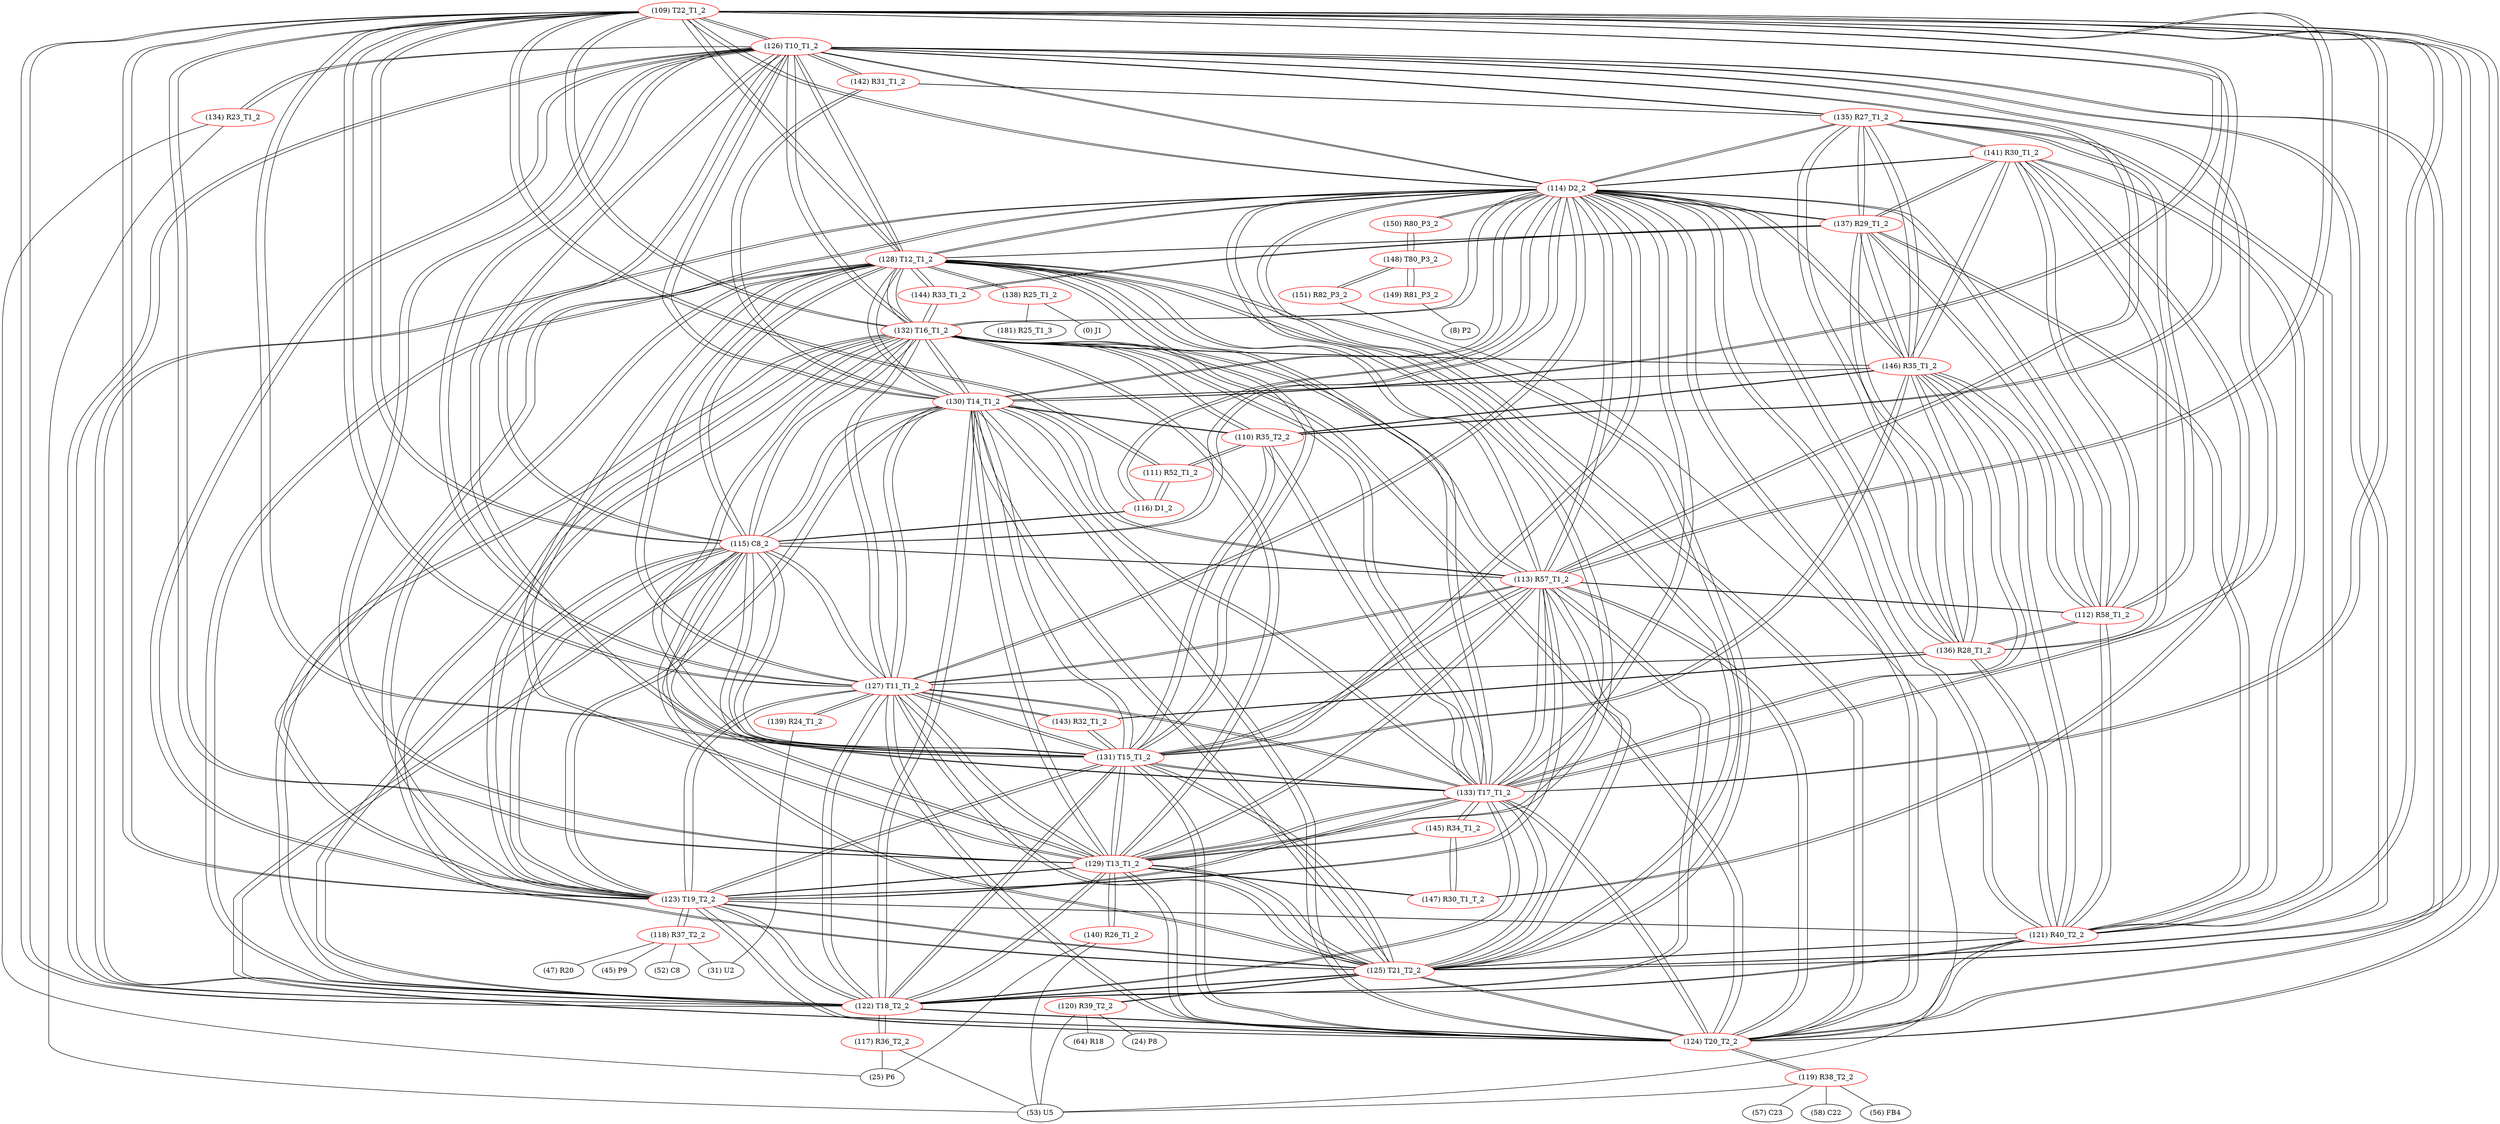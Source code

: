 graph {
	109 [label="(109) T22_T1_2" color=red]
	126 [label="(126) T10_T1_2"]
	127 [label="(127) T11_T1_2"]
	128 [label="(128) T12_T1_2"]
	129 [label="(129) T13_T1_2"]
	124 [label="(124) T20_T2_2"]
	130 [label="(130) T14_T1_2"]
	131 [label="(131) T15_T1_2"]
	122 [label="(122) T18_T2_2"]
	125 [label="(125) T21_T2_2"]
	123 [label="(123) T19_T2_2"]
	115 [label="(115) C8_2"]
	132 [label="(132) T16_T1_2"]
	133 [label="(133) T17_T1_2"]
	114 [label="(114) D2_2"]
	113 [label="(113) R57_T1_2"]
	110 [label="(110) R35_T2_2"]
	111 [label="(111) R52_T1_2"]
	121 [label="(121) R40_T2_2"]
	110 [label="(110) R35_T2_2" color=red]
	111 [label="(111) R52_T1_2"]
	109 [label="(109) T22_T1_2"]
	130 [label="(130) T14_T1_2"]
	131 [label="(131) T15_T1_2"]
	133 [label="(133) T17_T1_2"]
	132 [label="(132) T16_T1_2"]
	146 [label="(146) R35_T1_2"]
	111 [label="(111) R52_T1_2" color=red]
	116 [label="(116) D1_2"]
	110 [label="(110) R35_T2_2"]
	109 [label="(109) T22_T1_2"]
	112 [label="(112) R58_T1_2" color=red]
	114 [label="(114) D2_2"]
	121 [label="(121) R40_T2_2"]
	135 [label="(135) R27_T1_2"]
	136 [label="(136) R28_T1_2"]
	137 [label="(137) R29_T1_2"]
	141 [label="(141) R30_T1_2"]
	146 [label="(146) R35_T1_2"]
	113 [label="(113) R57_T1_2"]
	113 [label="(113) R57_T1_2" color=red]
	126 [label="(126) T10_T1_2"]
	127 [label="(127) T11_T1_2"]
	128 [label="(128) T12_T1_2"]
	129 [label="(129) T13_T1_2"]
	124 [label="(124) T20_T2_2"]
	130 [label="(130) T14_T1_2"]
	131 [label="(131) T15_T1_2"]
	122 [label="(122) T18_T2_2"]
	125 [label="(125) T21_T2_2"]
	123 [label="(123) T19_T2_2"]
	115 [label="(115) C8_2"]
	132 [label="(132) T16_T1_2"]
	133 [label="(133) T17_T1_2"]
	114 [label="(114) D2_2"]
	109 [label="(109) T22_T1_2"]
	112 [label="(112) R58_T1_2"]
	114 [label="(114) D2_2" color=red]
	112 [label="(112) R58_T1_2"]
	121 [label="(121) R40_T2_2"]
	135 [label="(135) R27_T1_2"]
	136 [label="(136) R28_T1_2"]
	137 [label="(137) R29_T1_2"]
	141 [label="(141) R30_T1_2"]
	146 [label="(146) R35_T1_2"]
	126 [label="(126) T10_T1_2"]
	127 [label="(127) T11_T1_2"]
	128 [label="(128) T12_T1_2"]
	129 [label="(129) T13_T1_2"]
	124 [label="(124) T20_T2_2"]
	130 [label="(130) T14_T1_2"]
	131 [label="(131) T15_T1_2"]
	122 [label="(122) T18_T2_2"]
	125 [label="(125) T21_T2_2"]
	123 [label="(123) T19_T2_2"]
	115 [label="(115) C8_2"]
	132 [label="(132) T16_T1_2"]
	133 [label="(133) T17_T1_2"]
	109 [label="(109) T22_T1_2"]
	113 [label="(113) R57_T1_2"]
	116 [label="(116) D1_2"]
	150 [label="(150) R80_P3_2"]
	115 [label="(115) C8_2" color=red]
	126 [label="(126) T10_T1_2"]
	127 [label="(127) T11_T1_2"]
	128 [label="(128) T12_T1_2"]
	129 [label="(129) T13_T1_2"]
	124 [label="(124) T20_T2_2"]
	130 [label="(130) T14_T1_2"]
	131 [label="(131) T15_T1_2"]
	122 [label="(122) T18_T2_2"]
	125 [label="(125) T21_T2_2"]
	123 [label="(123) T19_T2_2"]
	132 [label="(132) T16_T1_2"]
	133 [label="(133) T17_T1_2"]
	114 [label="(114) D2_2"]
	109 [label="(109) T22_T1_2"]
	113 [label="(113) R57_T1_2"]
	116 [label="(116) D1_2"]
	116 [label="(116) D1_2" color=red]
	114 [label="(114) D2_2"]
	115 [label="(115) C8_2"]
	111 [label="(111) R52_T1_2"]
	117 [label="(117) R36_T2_2" color=red]
	53 [label="(53) U5"]
	25 [label="(25) P6"]
	122 [label="(122) T18_T2_2"]
	118 [label="(118) R37_T2_2" color=red]
	31 [label="(31) U2"]
	47 [label="(47) R20"]
	45 [label="(45) P9"]
	52 [label="(52) C8"]
	123 [label="(123) T19_T2_2"]
	119 [label="(119) R38_T2_2" color=red]
	56 [label="(56) FB4"]
	57 [label="(57) C23"]
	58 [label="(58) C22"]
	53 [label="(53) U5"]
	124 [label="(124) T20_T2_2"]
	120 [label="(120) R39_T2_2" color=red]
	53 [label="(53) U5"]
	64 [label="(64) R18"]
	24 [label="(24) P8"]
	125 [label="(125) T21_T2_2"]
	121 [label="(121) R40_T2_2" color=red]
	114 [label="(114) D2_2"]
	112 [label="(112) R58_T1_2"]
	135 [label="(135) R27_T1_2"]
	136 [label="(136) R28_T1_2"]
	137 [label="(137) R29_T1_2"]
	141 [label="(141) R30_T1_2"]
	146 [label="(146) R35_T1_2"]
	124 [label="(124) T20_T2_2"]
	125 [label="(125) T21_T2_2"]
	123 [label="(123) T19_T2_2"]
	109 [label="(109) T22_T1_2"]
	122 [label="(122) T18_T2_2"]
	122 [label="(122) T18_T2_2" color=red]
	126 [label="(126) T10_T1_2"]
	127 [label="(127) T11_T1_2"]
	128 [label="(128) T12_T1_2"]
	129 [label="(129) T13_T1_2"]
	124 [label="(124) T20_T2_2"]
	130 [label="(130) T14_T1_2"]
	131 [label="(131) T15_T1_2"]
	125 [label="(125) T21_T2_2"]
	123 [label="(123) T19_T2_2"]
	115 [label="(115) C8_2"]
	132 [label="(132) T16_T1_2"]
	133 [label="(133) T17_T1_2"]
	114 [label="(114) D2_2"]
	109 [label="(109) T22_T1_2"]
	113 [label="(113) R57_T1_2"]
	121 [label="(121) R40_T2_2"]
	117 [label="(117) R36_T2_2"]
	123 [label="(123) T19_T2_2" color=red]
	126 [label="(126) T10_T1_2"]
	127 [label="(127) T11_T1_2"]
	128 [label="(128) T12_T1_2"]
	129 [label="(129) T13_T1_2"]
	124 [label="(124) T20_T2_2"]
	130 [label="(130) T14_T1_2"]
	131 [label="(131) T15_T1_2"]
	122 [label="(122) T18_T2_2"]
	125 [label="(125) T21_T2_2"]
	115 [label="(115) C8_2"]
	132 [label="(132) T16_T1_2"]
	133 [label="(133) T17_T1_2"]
	114 [label="(114) D2_2"]
	109 [label="(109) T22_T1_2"]
	113 [label="(113) R57_T1_2"]
	121 [label="(121) R40_T2_2"]
	118 [label="(118) R37_T2_2"]
	124 [label="(124) T20_T2_2" color=red]
	126 [label="(126) T10_T1_2"]
	127 [label="(127) T11_T1_2"]
	128 [label="(128) T12_T1_2"]
	129 [label="(129) T13_T1_2"]
	130 [label="(130) T14_T1_2"]
	131 [label="(131) T15_T1_2"]
	122 [label="(122) T18_T2_2"]
	125 [label="(125) T21_T2_2"]
	123 [label="(123) T19_T2_2"]
	115 [label="(115) C8_2"]
	132 [label="(132) T16_T1_2"]
	133 [label="(133) T17_T1_2"]
	114 [label="(114) D2_2"]
	109 [label="(109) T22_T1_2"]
	113 [label="(113) R57_T1_2"]
	121 [label="(121) R40_T2_2"]
	119 [label="(119) R38_T2_2"]
	125 [label="(125) T21_T2_2" color=red]
	126 [label="(126) T10_T1_2"]
	127 [label="(127) T11_T1_2"]
	128 [label="(128) T12_T1_2"]
	129 [label="(129) T13_T1_2"]
	124 [label="(124) T20_T2_2"]
	130 [label="(130) T14_T1_2"]
	131 [label="(131) T15_T1_2"]
	122 [label="(122) T18_T2_2"]
	123 [label="(123) T19_T2_2"]
	115 [label="(115) C8_2"]
	132 [label="(132) T16_T1_2"]
	133 [label="(133) T17_T1_2"]
	114 [label="(114) D2_2"]
	109 [label="(109) T22_T1_2"]
	113 [label="(113) R57_T1_2"]
	121 [label="(121) R40_T2_2"]
	120 [label="(120) R39_T2_2"]
	126 [label="(126) T10_T1_2" color=red]
	127 [label="(127) T11_T1_2"]
	128 [label="(128) T12_T1_2"]
	129 [label="(129) T13_T1_2"]
	124 [label="(124) T20_T2_2"]
	130 [label="(130) T14_T1_2"]
	131 [label="(131) T15_T1_2"]
	122 [label="(122) T18_T2_2"]
	125 [label="(125) T21_T2_2"]
	123 [label="(123) T19_T2_2"]
	115 [label="(115) C8_2"]
	132 [label="(132) T16_T1_2"]
	133 [label="(133) T17_T1_2"]
	114 [label="(114) D2_2"]
	109 [label="(109) T22_T1_2"]
	113 [label="(113) R57_T1_2"]
	134 [label="(134) R23_T1_2"]
	142 [label="(142) R31_T1_2"]
	135 [label="(135) R27_T1_2"]
	127 [label="(127) T11_T1_2" color=red]
	126 [label="(126) T10_T1_2"]
	128 [label="(128) T12_T1_2"]
	129 [label="(129) T13_T1_2"]
	124 [label="(124) T20_T2_2"]
	130 [label="(130) T14_T1_2"]
	131 [label="(131) T15_T1_2"]
	122 [label="(122) T18_T2_2"]
	125 [label="(125) T21_T2_2"]
	123 [label="(123) T19_T2_2"]
	115 [label="(115) C8_2"]
	132 [label="(132) T16_T1_2"]
	133 [label="(133) T17_T1_2"]
	114 [label="(114) D2_2"]
	109 [label="(109) T22_T1_2"]
	113 [label="(113) R57_T1_2"]
	139 [label="(139) R24_T1_2"]
	143 [label="(143) R32_T1_2"]
	136 [label="(136) R28_T1_2"]
	128 [label="(128) T12_T1_2" color=red]
	126 [label="(126) T10_T1_2"]
	127 [label="(127) T11_T1_2"]
	129 [label="(129) T13_T1_2"]
	124 [label="(124) T20_T2_2"]
	130 [label="(130) T14_T1_2"]
	131 [label="(131) T15_T1_2"]
	122 [label="(122) T18_T2_2"]
	125 [label="(125) T21_T2_2"]
	123 [label="(123) T19_T2_2"]
	115 [label="(115) C8_2"]
	132 [label="(132) T16_T1_2"]
	133 [label="(133) T17_T1_2"]
	114 [label="(114) D2_2"]
	109 [label="(109) T22_T1_2"]
	113 [label="(113) R57_T1_2"]
	144 [label="(144) R33_T1_2"]
	137 [label="(137) R29_T1_2"]
	138 [label="(138) R25_T1_2"]
	129 [label="(129) T13_T1_2" color=red]
	126 [label="(126) T10_T1_2"]
	127 [label="(127) T11_T1_2"]
	128 [label="(128) T12_T1_2"]
	124 [label="(124) T20_T2_2"]
	130 [label="(130) T14_T1_2"]
	131 [label="(131) T15_T1_2"]
	122 [label="(122) T18_T2_2"]
	125 [label="(125) T21_T2_2"]
	123 [label="(123) T19_T2_2"]
	115 [label="(115) C8_2"]
	132 [label="(132) T16_T1_2"]
	133 [label="(133) T17_T1_2"]
	114 [label="(114) D2_2"]
	109 [label="(109) T22_T1_2"]
	113 [label="(113) R57_T1_2"]
	145 [label="(145) R34_T1_2"]
	147 [label="(147) R30_T1_T_2"]
	140 [label="(140) R26_T1_2"]
	130 [label="(130) T14_T1_2" color=red]
	126 [label="(126) T10_T1_2"]
	127 [label="(127) T11_T1_2"]
	128 [label="(128) T12_T1_2"]
	129 [label="(129) T13_T1_2"]
	124 [label="(124) T20_T2_2"]
	131 [label="(131) T15_T1_2"]
	122 [label="(122) T18_T2_2"]
	125 [label="(125) T21_T2_2"]
	123 [label="(123) T19_T2_2"]
	115 [label="(115) C8_2"]
	132 [label="(132) T16_T1_2"]
	133 [label="(133) T17_T1_2"]
	114 [label="(114) D2_2"]
	109 [label="(109) T22_T1_2"]
	113 [label="(113) R57_T1_2"]
	146 [label="(146) R35_T1_2"]
	110 [label="(110) R35_T2_2"]
	142 [label="(142) R31_T1_2"]
	131 [label="(131) T15_T1_2" color=red]
	126 [label="(126) T10_T1_2"]
	127 [label="(127) T11_T1_2"]
	128 [label="(128) T12_T1_2"]
	129 [label="(129) T13_T1_2"]
	124 [label="(124) T20_T2_2"]
	130 [label="(130) T14_T1_2"]
	122 [label="(122) T18_T2_2"]
	125 [label="(125) T21_T2_2"]
	123 [label="(123) T19_T2_2"]
	115 [label="(115) C8_2"]
	132 [label="(132) T16_T1_2"]
	133 [label="(133) T17_T1_2"]
	114 [label="(114) D2_2"]
	109 [label="(109) T22_T1_2"]
	113 [label="(113) R57_T1_2"]
	146 [label="(146) R35_T1_2"]
	110 [label="(110) R35_T2_2"]
	143 [label="(143) R32_T1_2"]
	132 [label="(132) T16_T1_2" color=red]
	126 [label="(126) T10_T1_2"]
	127 [label="(127) T11_T1_2"]
	128 [label="(128) T12_T1_2"]
	129 [label="(129) T13_T1_2"]
	124 [label="(124) T20_T2_2"]
	130 [label="(130) T14_T1_2"]
	131 [label="(131) T15_T1_2"]
	122 [label="(122) T18_T2_2"]
	125 [label="(125) T21_T2_2"]
	123 [label="(123) T19_T2_2"]
	115 [label="(115) C8_2"]
	133 [label="(133) T17_T1_2"]
	114 [label="(114) D2_2"]
	109 [label="(109) T22_T1_2"]
	113 [label="(113) R57_T1_2"]
	146 [label="(146) R35_T1_2"]
	110 [label="(110) R35_T2_2"]
	144 [label="(144) R33_T1_2"]
	133 [label="(133) T17_T1_2" color=red]
	126 [label="(126) T10_T1_2"]
	127 [label="(127) T11_T1_2"]
	128 [label="(128) T12_T1_2"]
	129 [label="(129) T13_T1_2"]
	124 [label="(124) T20_T2_2"]
	130 [label="(130) T14_T1_2"]
	131 [label="(131) T15_T1_2"]
	122 [label="(122) T18_T2_2"]
	125 [label="(125) T21_T2_2"]
	123 [label="(123) T19_T2_2"]
	115 [label="(115) C8_2"]
	132 [label="(132) T16_T1_2"]
	114 [label="(114) D2_2"]
	109 [label="(109) T22_T1_2"]
	113 [label="(113) R57_T1_2"]
	146 [label="(146) R35_T1_2"]
	110 [label="(110) R35_T2_2"]
	145 [label="(145) R34_T1_2"]
	134 [label="(134) R23_T1_2" color=red]
	53 [label="(53) U5"]
	25 [label="(25) P6"]
	126 [label="(126) T10_T1_2"]
	135 [label="(135) R27_T1_2" color=red]
	114 [label="(114) D2_2"]
	112 [label="(112) R58_T1_2"]
	121 [label="(121) R40_T2_2"]
	136 [label="(136) R28_T1_2"]
	137 [label="(137) R29_T1_2"]
	141 [label="(141) R30_T1_2"]
	146 [label="(146) R35_T1_2"]
	142 [label="(142) R31_T1_2"]
	126 [label="(126) T10_T1_2"]
	136 [label="(136) R28_T1_2" color=red]
	114 [label="(114) D2_2"]
	112 [label="(112) R58_T1_2"]
	121 [label="(121) R40_T2_2"]
	135 [label="(135) R27_T1_2"]
	137 [label="(137) R29_T1_2"]
	141 [label="(141) R30_T1_2"]
	146 [label="(146) R35_T1_2"]
	143 [label="(143) R32_T1_2"]
	127 [label="(127) T11_T1_2"]
	137 [label="(137) R29_T1_2" color=red]
	114 [label="(114) D2_2"]
	112 [label="(112) R58_T1_2"]
	121 [label="(121) R40_T2_2"]
	135 [label="(135) R27_T1_2"]
	136 [label="(136) R28_T1_2"]
	141 [label="(141) R30_T1_2"]
	146 [label="(146) R35_T1_2"]
	144 [label="(144) R33_T1_2"]
	128 [label="(128) T12_T1_2"]
	138 [label="(138) R25_T1_2" color=red]
	0 [label="(0) J1"]
	181 [label="(181) R25_T1_3"]
	128 [label="(128) T12_T1_2"]
	139 [label="(139) R24_T1_2" color=red]
	31 [label="(31) U2"]
	127 [label="(127) T11_T1_2"]
	140 [label="(140) R26_T1_2" color=red]
	53 [label="(53) U5"]
	25 [label="(25) P6"]
	129 [label="(129) T13_T1_2"]
	141 [label="(141) R30_T1_2" color=red]
	114 [label="(114) D2_2"]
	112 [label="(112) R58_T1_2"]
	121 [label="(121) R40_T2_2"]
	135 [label="(135) R27_T1_2"]
	136 [label="(136) R28_T1_2"]
	137 [label="(137) R29_T1_2"]
	146 [label="(146) R35_T1_2"]
	147 [label="(147) R30_T1_T_2"]
	142 [label="(142) R31_T1_2" color=red]
	135 [label="(135) R27_T1_2"]
	126 [label="(126) T10_T1_2"]
	130 [label="(130) T14_T1_2"]
	143 [label="(143) R32_T1_2" color=red]
	131 [label="(131) T15_T1_2"]
	127 [label="(127) T11_T1_2"]
	136 [label="(136) R28_T1_2"]
	144 [label="(144) R33_T1_2" color=red]
	132 [label="(132) T16_T1_2"]
	137 [label="(137) R29_T1_2"]
	128 [label="(128) T12_T1_2"]
	145 [label="(145) R34_T1_2" color=red]
	133 [label="(133) T17_T1_2"]
	129 [label="(129) T13_T1_2"]
	147 [label="(147) R30_T1_T_2"]
	146 [label="(146) R35_T1_2" color=red]
	114 [label="(114) D2_2"]
	112 [label="(112) R58_T1_2"]
	121 [label="(121) R40_T2_2"]
	135 [label="(135) R27_T1_2"]
	136 [label="(136) R28_T1_2"]
	137 [label="(137) R29_T1_2"]
	141 [label="(141) R30_T1_2"]
	130 [label="(130) T14_T1_2"]
	131 [label="(131) T15_T1_2"]
	133 [label="(133) T17_T1_2"]
	132 [label="(132) T16_T1_2"]
	110 [label="(110) R35_T2_2"]
	147 [label="(147) R30_T1_T_2" color=red]
	129 [label="(129) T13_T1_2"]
	145 [label="(145) R34_T1_2"]
	141 [label="(141) R30_T1_2"]
	148 [label="(148) T80_P3_2" color=red]
	149 [label="(149) R81_P3_2"]
	151 [label="(151) R82_P3_2"]
	150 [label="(150) R80_P3_2"]
	149 [label="(149) R81_P3_2" color=red]
	8 [label="(8) P2"]
	148 [label="(148) T80_P3_2"]
	150 [label="(150) R80_P3_2" color=red]
	114 [label="(114) D2_2"]
	148 [label="(148) T80_P3_2"]
	151 [label="(151) R82_P3_2" color=red]
	53 [label="(53) U5"]
	148 [label="(148) T80_P3_2"]
	109 -- 126
	109 -- 127
	109 -- 128
	109 -- 129
	109 -- 124
	109 -- 130
	109 -- 131
	109 -- 122
	109 -- 125
	109 -- 123
	109 -- 115
	109 -- 132
	109 -- 133
	109 -- 114
	109 -- 113
	109 -- 110
	109 -- 111
	109 -- 121
	110 -- 111
	110 -- 109
	110 -- 130
	110 -- 131
	110 -- 133
	110 -- 132
	110 -- 146
	111 -- 116
	111 -- 110
	111 -- 109
	112 -- 114
	112 -- 121
	112 -- 135
	112 -- 136
	112 -- 137
	112 -- 141
	112 -- 146
	112 -- 113
	113 -- 126
	113 -- 127
	113 -- 128
	113 -- 129
	113 -- 124
	113 -- 130
	113 -- 131
	113 -- 122
	113 -- 125
	113 -- 123
	113 -- 115
	113 -- 132
	113 -- 133
	113 -- 114
	113 -- 109
	113 -- 112
	114 -- 112
	114 -- 121
	114 -- 135
	114 -- 136
	114 -- 137
	114 -- 141
	114 -- 146
	114 -- 126
	114 -- 127
	114 -- 128
	114 -- 129
	114 -- 124
	114 -- 130
	114 -- 131
	114 -- 122
	114 -- 125
	114 -- 123
	114 -- 115
	114 -- 132
	114 -- 133
	114 -- 109
	114 -- 113
	114 -- 116
	114 -- 150
	115 -- 126
	115 -- 127
	115 -- 128
	115 -- 129
	115 -- 124
	115 -- 130
	115 -- 131
	115 -- 122
	115 -- 125
	115 -- 123
	115 -- 132
	115 -- 133
	115 -- 114
	115 -- 109
	115 -- 113
	115 -- 116
	116 -- 114
	116 -- 115
	116 -- 111
	117 -- 53
	117 -- 25
	117 -- 122
	118 -- 31
	118 -- 47
	118 -- 45
	118 -- 52
	118 -- 123
	119 -- 56
	119 -- 57
	119 -- 58
	119 -- 53
	119 -- 124
	120 -- 53
	120 -- 64
	120 -- 24
	120 -- 125
	121 -- 114
	121 -- 112
	121 -- 135
	121 -- 136
	121 -- 137
	121 -- 141
	121 -- 146
	121 -- 124
	121 -- 125
	121 -- 123
	121 -- 109
	121 -- 122
	122 -- 126
	122 -- 127
	122 -- 128
	122 -- 129
	122 -- 124
	122 -- 130
	122 -- 131
	122 -- 125
	122 -- 123
	122 -- 115
	122 -- 132
	122 -- 133
	122 -- 114
	122 -- 109
	122 -- 113
	122 -- 121
	122 -- 117
	123 -- 126
	123 -- 127
	123 -- 128
	123 -- 129
	123 -- 124
	123 -- 130
	123 -- 131
	123 -- 122
	123 -- 125
	123 -- 115
	123 -- 132
	123 -- 133
	123 -- 114
	123 -- 109
	123 -- 113
	123 -- 121
	123 -- 118
	124 -- 126
	124 -- 127
	124 -- 128
	124 -- 129
	124 -- 130
	124 -- 131
	124 -- 122
	124 -- 125
	124 -- 123
	124 -- 115
	124 -- 132
	124 -- 133
	124 -- 114
	124 -- 109
	124 -- 113
	124 -- 121
	124 -- 119
	125 -- 126
	125 -- 127
	125 -- 128
	125 -- 129
	125 -- 124
	125 -- 130
	125 -- 131
	125 -- 122
	125 -- 123
	125 -- 115
	125 -- 132
	125 -- 133
	125 -- 114
	125 -- 109
	125 -- 113
	125 -- 121
	125 -- 120
	126 -- 127
	126 -- 128
	126 -- 129
	126 -- 124
	126 -- 130
	126 -- 131
	126 -- 122
	126 -- 125
	126 -- 123
	126 -- 115
	126 -- 132
	126 -- 133
	126 -- 114
	126 -- 109
	126 -- 113
	126 -- 134
	126 -- 142
	126 -- 135
	127 -- 126
	127 -- 128
	127 -- 129
	127 -- 124
	127 -- 130
	127 -- 131
	127 -- 122
	127 -- 125
	127 -- 123
	127 -- 115
	127 -- 132
	127 -- 133
	127 -- 114
	127 -- 109
	127 -- 113
	127 -- 139
	127 -- 143
	127 -- 136
	128 -- 126
	128 -- 127
	128 -- 129
	128 -- 124
	128 -- 130
	128 -- 131
	128 -- 122
	128 -- 125
	128 -- 123
	128 -- 115
	128 -- 132
	128 -- 133
	128 -- 114
	128 -- 109
	128 -- 113
	128 -- 144
	128 -- 137
	128 -- 138
	129 -- 126
	129 -- 127
	129 -- 128
	129 -- 124
	129 -- 130
	129 -- 131
	129 -- 122
	129 -- 125
	129 -- 123
	129 -- 115
	129 -- 132
	129 -- 133
	129 -- 114
	129 -- 109
	129 -- 113
	129 -- 145
	129 -- 147
	129 -- 140
	130 -- 126
	130 -- 127
	130 -- 128
	130 -- 129
	130 -- 124
	130 -- 131
	130 -- 122
	130 -- 125
	130 -- 123
	130 -- 115
	130 -- 132
	130 -- 133
	130 -- 114
	130 -- 109
	130 -- 113
	130 -- 146
	130 -- 110
	130 -- 142
	131 -- 126
	131 -- 127
	131 -- 128
	131 -- 129
	131 -- 124
	131 -- 130
	131 -- 122
	131 -- 125
	131 -- 123
	131 -- 115
	131 -- 132
	131 -- 133
	131 -- 114
	131 -- 109
	131 -- 113
	131 -- 146
	131 -- 110
	131 -- 143
	132 -- 126
	132 -- 127
	132 -- 128
	132 -- 129
	132 -- 124
	132 -- 130
	132 -- 131
	132 -- 122
	132 -- 125
	132 -- 123
	132 -- 115
	132 -- 133
	132 -- 114
	132 -- 109
	132 -- 113
	132 -- 146
	132 -- 110
	132 -- 144
	133 -- 126
	133 -- 127
	133 -- 128
	133 -- 129
	133 -- 124
	133 -- 130
	133 -- 131
	133 -- 122
	133 -- 125
	133 -- 123
	133 -- 115
	133 -- 132
	133 -- 114
	133 -- 109
	133 -- 113
	133 -- 146
	133 -- 110
	133 -- 145
	134 -- 53
	134 -- 25
	134 -- 126
	135 -- 114
	135 -- 112
	135 -- 121
	135 -- 136
	135 -- 137
	135 -- 141
	135 -- 146
	135 -- 142
	135 -- 126
	136 -- 114
	136 -- 112
	136 -- 121
	136 -- 135
	136 -- 137
	136 -- 141
	136 -- 146
	136 -- 143
	136 -- 127
	137 -- 114
	137 -- 112
	137 -- 121
	137 -- 135
	137 -- 136
	137 -- 141
	137 -- 146
	137 -- 144
	137 -- 128
	138 -- 0
	138 -- 181
	138 -- 128
	139 -- 31
	139 -- 127
	140 -- 53
	140 -- 25
	140 -- 129
	141 -- 114
	141 -- 112
	141 -- 121
	141 -- 135
	141 -- 136
	141 -- 137
	141 -- 146
	141 -- 147
	142 -- 135
	142 -- 126
	142 -- 130
	143 -- 131
	143 -- 127
	143 -- 136
	144 -- 132
	144 -- 137
	144 -- 128
	145 -- 133
	145 -- 129
	145 -- 147
	146 -- 114
	146 -- 112
	146 -- 121
	146 -- 135
	146 -- 136
	146 -- 137
	146 -- 141
	146 -- 130
	146 -- 131
	146 -- 133
	146 -- 132
	146 -- 110
	147 -- 129
	147 -- 145
	147 -- 141
	148 -- 149
	148 -- 151
	148 -- 150
	149 -- 8
	149 -- 148
	150 -- 114
	150 -- 148
	151 -- 53
	151 -- 148
}